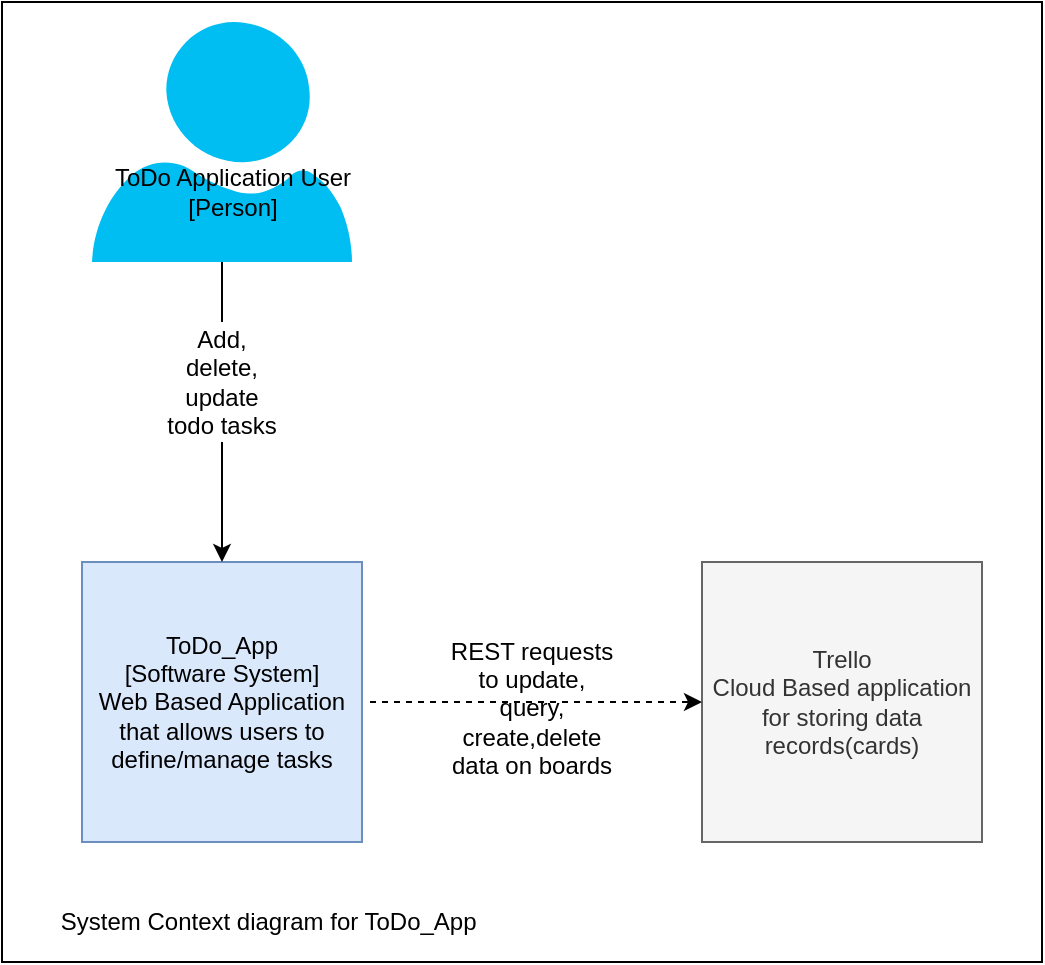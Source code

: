 <mxfile version="14.8.5" type="google"><diagram id="r41JuCnLwjRNpmXytUKn" name="Page-1"><mxGraphModel dx="1037" dy="551" grid="1" gridSize="10" guides="1" tooltips="1" connect="1" arrows="1" fold="1" page="1" pageScale="1" pageWidth="827" pageHeight="1169" math="0" shadow="0"><root><mxCell id="0"/><mxCell id="1" parent="0"/><mxCell id="T0roHjIkxoa1uphQwu22-12" value="" style="rounded=0;whiteSpace=wrap;html=1;" vertex="1" parent="1"><mxGeometry x="120" y="100" width="520" height="480" as="geometry"/></mxCell><mxCell id="T0roHjIkxoa1uphQwu22-1" value="" style="verticalLabelPosition=bottom;html=1;verticalAlign=top;align=center;strokeColor=none;fillColor=#00BEF2;shape=mxgraph.azure.user;" vertex="1" parent="1"><mxGeometry x="165" y="110" width="130" height="120" as="geometry"/></mxCell><mxCell id="T0roHjIkxoa1uphQwu22-2" value="ToDo_App&lt;br&gt;[Software System]&lt;br&gt;Web Based Application that allows users to define/manage tasks" style="whiteSpace=wrap;html=1;aspect=fixed;fillColor=#dae8fc;strokeColor=#6c8ebf;" vertex="1" parent="1"><mxGeometry x="160" y="380" width="140" height="140" as="geometry"/></mxCell><mxCell id="T0roHjIkxoa1uphQwu22-3" value="" style="endArrow=classic;html=1;entryX=0.5;entryY=0;entryDx=0;entryDy=0;startArrow=none;" edge="1" parent="1" source="T0roHjIkxoa1uphQwu22-4" target="T0roHjIkxoa1uphQwu22-2"><mxGeometry width="50" height="50" relative="1" as="geometry"><mxPoint x="360" y="370" as="sourcePoint"/><mxPoint x="410" y="320" as="targetPoint"/></mxGeometry></mxCell><mxCell id="T0roHjIkxoa1uphQwu22-5" value="ToDo Application User&lt;br&gt;[Person]" style="text;html=1;align=center;verticalAlign=middle;resizable=0;points=[];autosize=1;strokeColor=none;" vertex="1" parent="1"><mxGeometry x="170" y="180" width="130" height="30" as="geometry"/></mxCell><mxCell id="T0roHjIkxoa1uphQwu22-4" value="Add, delete, update todo tasks" style="text;html=1;strokeColor=none;fillColor=none;align=center;verticalAlign=middle;whiteSpace=wrap;rounded=0;" vertex="1" parent="1"><mxGeometry x="200" y="260" width="60" height="60" as="geometry"/></mxCell><mxCell id="T0roHjIkxoa1uphQwu22-7" value="" style="endArrow=none;html=1;entryX=0.5;entryY=0;entryDx=0;entryDy=0;" edge="1" parent="1" source="T0roHjIkxoa1uphQwu22-1" target="T0roHjIkxoa1uphQwu22-4"><mxGeometry width="50" height="50" relative="1" as="geometry"><mxPoint x="230" y="230" as="sourcePoint"/><mxPoint x="230" y="380" as="targetPoint"/></mxGeometry></mxCell><mxCell id="T0roHjIkxoa1uphQwu22-8" value="Trello&lt;br&gt;Cloud Based application for storing data records(cards)" style="whiteSpace=wrap;html=1;aspect=fixed;fillColor=#f5f5f5;strokeColor=#666666;fontColor=#333333;" vertex="1" parent="1"><mxGeometry x="470" y="380" width="140" height="140" as="geometry"/></mxCell><mxCell id="T0roHjIkxoa1uphQwu22-10" value="" style="endArrow=classic;html=1;entryX=0;entryY=0.5;entryDx=0;entryDy=0;dashed=1;" edge="1" parent="1" target="T0roHjIkxoa1uphQwu22-8"><mxGeometry width="50" height="50" relative="1" as="geometry"><mxPoint x="304" y="450" as="sourcePoint"/><mxPoint x="380" y="460" as="targetPoint"/></mxGeometry></mxCell><mxCell id="T0roHjIkxoa1uphQwu22-11" value="REST requests to update, query, create,delete data on boards" style="text;html=1;strokeColor=none;fillColor=none;align=center;verticalAlign=middle;whiteSpace=wrap;rounded=0;" vertex="1" parent="1"><mxGeometry x="340" y="405" width="90" height="95" as="geometry"/></mxCell><mxCell id="T0roHjIkxoa1uphQwu22-13" value="System Context diagram for ToDo_App&amp;nbsp;" style="text;html=1;strokeColor=none;fillColor=none;align=center;verticalAlign=middle;whiteSpace=wrap;rounded=0;" vertex="1" parent="1"><mxGeometry x="140" y="550" width="230" height="20" as="geometry"/></mxCell></root></mxGraphModel></diagram></mxfile>